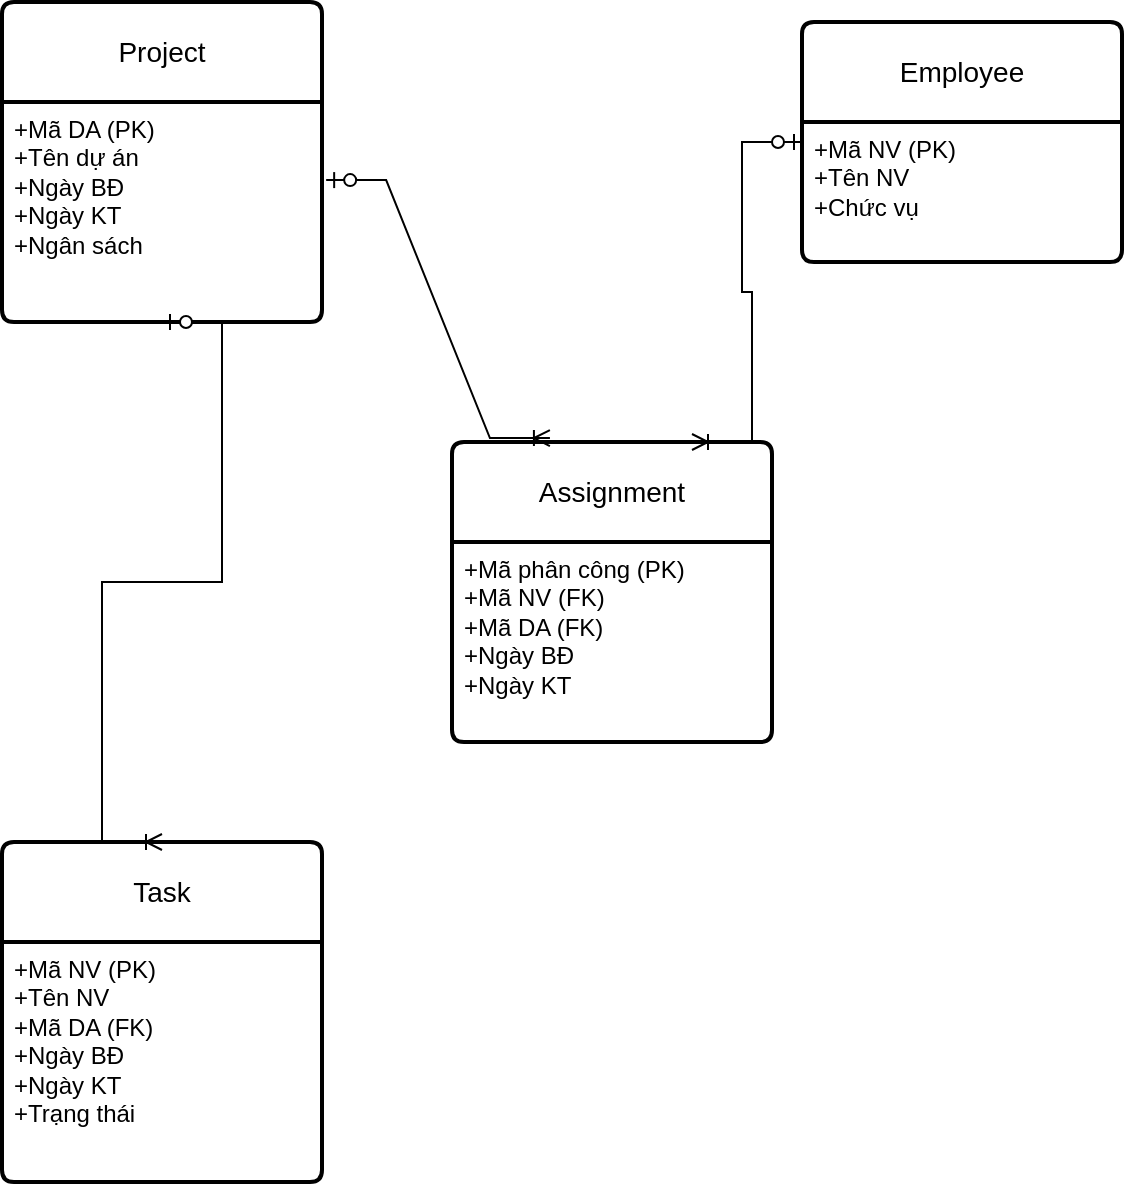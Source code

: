 <mxfile version="24.8.3">
  <diagram name="Page-1" id="vjjLtFLPQJ1uD_8Q4zZ6">
    <mxGraphModel grid="1" page="1" gridSize="10" guides="1" tooltips="1" connect="1" arrows="1" fold="1" pageScale="1" pageWidth="850" pageHeight="1100" math="0" shadow="0">
      <root>
        <mxCell id="0" />
        <mxCell id="1" parent="0" />
        <mxCell id="x2xiHXh0m3TkCRgzrE2y-1" value="Project" style="swimlane;childLayout=stackLayout;horizontal=1;startSize=50;horizontalStack=0;rounded=1;fontSize=14;fontStyle=0;strokeWidth=2;resizeParent=0;resizeLast=1;shadow=0;dashed=0;align=center;arcSize=4;whiteSpace=wrap;html=1;" vertex="1" parent="1">
          <mxGeometry x="40" y="110" width="160" height="160" as="geometry" />
        </mxCell>
        <mxCell id="x2xiHXh0m3TkCRgzrE2y-2" value="+Mã DA (PK)&lt;br&gt;+Tên dự án&lt;br&gt;+Ngày BĐ&lt;div&gt;+Ngày KT&lt;/div&gt;&lt;div&gt;+Ngân sách&lt;/div&gt;" style="align=left;strokeColor=none;fillColor=none;spacingLeft=4;fontSize=12;verticalAlign=top;resizable=0;rotatable=0;part=1;html=1;" vertex="1" parent="x2xiHXh0m3TkCRgzrE2y-1">
          <mxGeometry y="50" width="160" height="110" as="geometry" />
        </mxCell>
        <mxCell id="x2xiHXh0m3TkCRgzrE2y-3" value="Employee" style="swimlane;childLayout=stackLayout;horizontal=1;startSize=50;horizontalStack=0;rounded=1;fontSize=14;fontStyle=0;strokeWidth=2;resizeParent=0;resizeLast=1;shadow=0;dashed=0;align=center;arcSize=4;whiteSpace=wrap;html=1;" vertex="1" parent="1">
          <mxGeometry x="440" y="120" width="160" height="120" as="geometry" />
        </mxCell>
        <mxCell id="x2xiHXh0m3TkCRgzrE2y-4" value="+Mã NV (PK)&lt;br&gt;+Tên NV&lt;br&gt;+Chức vụ" style="align=left;strokeColor=none;fillColor=none;spacingLeft=4;fontSize=12;verticalAlign=top;resizable=0;rotatable=0;part=1;html=1;" vertex="1" parent="x2xiHXh0m3TkCRgzrE2y-3">
          <mxGeometry y="50" width="160" height="70" as="geometry" />
        </mxCell>
        <mxCell id="x2xiHXh0m3TkCRgzrE2y-5" value="Assignment" style="swimlane;childLayout=stackLayout;horizontal=1;startSize=50;horizontalStack=0;rounded=1;fontSize=14;fontStyle=0;strokeWidth=2;resizeParent=0;resizeLast=1;shadow=0;dashed=0;align=center;arcSize=4;whiteSpace=wrap;html=1;" vertex="1" parent="1">
          <mxGeometry x="265" y="330" width="160" height="150" as="geometry" />
        </mxCell>
        <mxCell id="x2xiHXh0m3TkCRgzrE2y-6" value="+Mã phân công (PK)&lt;br&gt;+Mã NV (FK)&lt;br&gt;+Mã DA (FK)&lt;div&gt;+Ngày BĐ&lt;/div&gt;&lt;div&gt;+Ngày KT&lt;/div&gt;" style="align=left;strokeColor=none;fillColor=none;spacingLeft=4;fontSize=12;verticalAlign=top;resizable=0;rotatable=0;part=1;html=1;" vertex="1" parent="x2xiHXh0m3TkCRgzrE2y-5">
          <mxGeometry y="50" width="160" height="100" as="geometry" />
        </mxCell>
        <mxCell id="x2xiHXh0m3TkCRgzrE2y-7" value="Task" style="swimlane;childLayout=stackLayout;horizontal=1;startSize=50;horizontalStack=0;rounded=1;fontSize=14;fontStyle=0;strokeWidth=2;resizeParent=0;resizeLast=1;shadow=0;dashed=0;align=center;arcSize=4;whiteSpace=wrap;html=1;" vertex="1" parent="1">
          <mxGeometry x="40" y="530" width="160" height="170" as="geometry" />
        </mxCell>
        <mxCell id="x2xiHXh0m3TkCRgzrE2y-8" value="+Mã NV (PK)&lt;br&gt;+Tên NV&lt;br&gt;+Mã DA (FK)&lt;div&gt;+Ngày BĐ&lt;/div&gt;&lt;div&gt;+Ngày KT&lt;/div&gt;&lt;div&gt;+Trạng thái&lt;/div&gt;" style="align=left;strokeColor=none;fillColor=none;spacingLeft=4;fontSize=12;verticalAlign=top;resizable=0;rotatable=0;part=1;html=1;" vertex="1" parent="x2xiHXh0m3TkCRgzrE2y-7">
          <mxGeometry y="50" width="160" height="120" as="geometry" />
        </mxCell>
        <mxCell id="x2xiHXh0m3TkCRgzrE2y-9" value="" style="edgeStyle=entityRelationEdgeStyle;fontSize=12;html=1;endArrow=ERoneToMany;startArrow=ERzeroToOne;rounded=0;exitX=1.013;exitY=0.355;exitDx=0;exitDy=0;exitPerimeter=0;entryX=0.306;entryY=-0.013;entryDx=0;entryDy=0;entryPerimeter=0;" edge="1" parent="1" source="x2xiHXh0m3TkCRgzrE2y-2" target="x2xiHXh0m3TkCRgzrE2y-5">
          <mxGeometry width="100" height="100" relative="1" as="geometry">
            <mxPoint x="240" y="260" as="sourcePoint" />
            <mxPoint x="340" y="160" as="targetPoint" />
            <Array as="points">
              <mxPoint x="200" y="200" />
            </Array>
          </mxGeometry>
        </mxCell>
        <mxCell id="x2xiHXh0m3TkCRgzrE2y-10" value="" style="edgeStyle=entityRelationEdgeStyle;fontSize=12;html=1;endArrow=ERoneToMany;startArrow=ERzeroToOne;rounded=0;entryX=0.75;entryY=0;entryDx=0;entryDy=0;exitX=0;exitY=0.5;exitDx=0;exitDy=0;" edge="1" parent="1" source="x2xiHXh0m3TkCRgzrE2y-3" target="x2xiHXh0m3TkCRgzrE2y-5">
          <mxGeometry width="100" height="100" relative="1" as="geometry">
            <mxPoint x="300" y="250" as="sourcePoint" />
            <mxPoint x="400" y="150" as="targetPoint" />
          </mxGeometry>
        </mxCell>
        <mxCell id="x2xiHXh0m3TkCRgzrE2y-11" value="" style="edgeStyle=entityRelationEdgeStyle;fontSize=12;html=1;endArrow=ERoneToMany;startArrow=ERzeroToOne;rounded=0;entryX=0.5;entryY=0;entryDx=0;entryDy=0;exitX=0.5;exitY=1;exitDx=0;exitDy=0;" edge="1" parent="1" source="x2xiHXh0m3TkCRgzrE2y-2" target="x2xiHXh0m3TkCRgzrE2y-7">
          <mxGeometry width="100" height="100" relative="1" as="geometry">
            <mxPoint x="60" y="430" as="sourcePoint" />
            <mxPoint x="160" y="330" as="targetPoint" />
            <Array as="points">
              <mxPoint x="100" y="590" />
            </Array>
          </mxGeometry>
        </mxCell>
      </root>
    </mxGraphModel>
  </diagram>
</mxfile>

